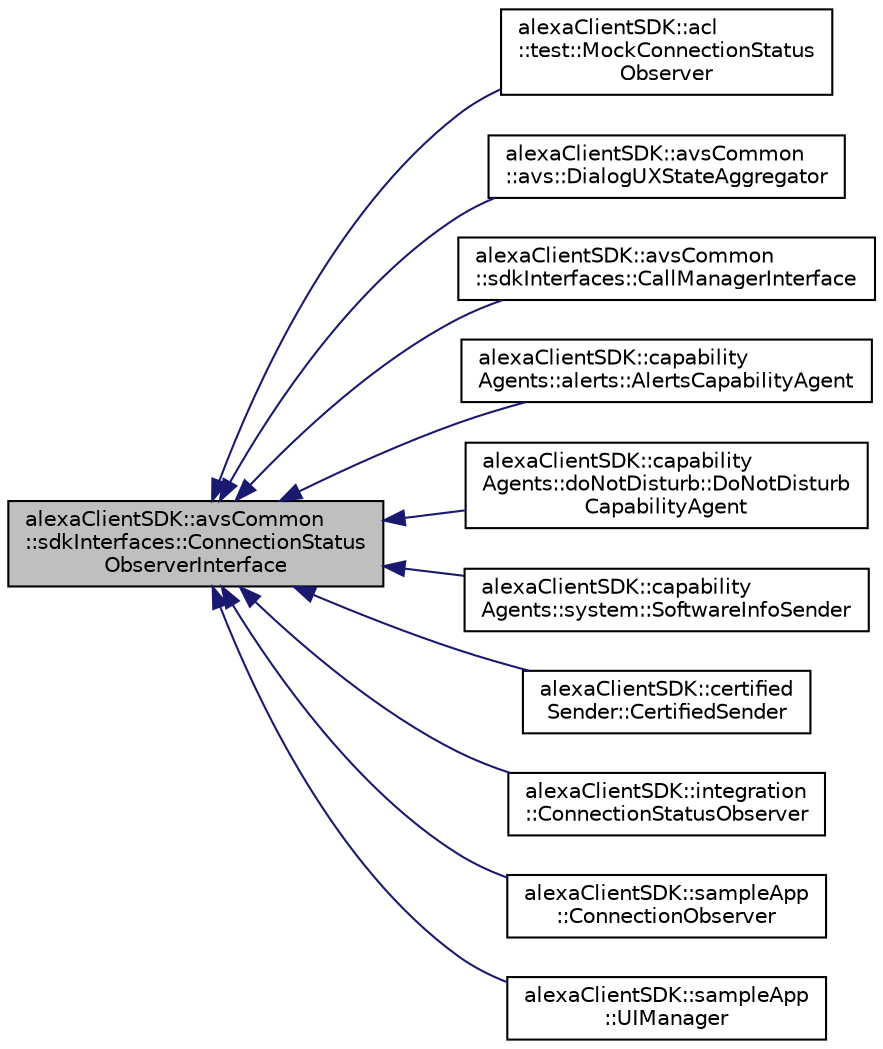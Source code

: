 digraph "alexaClientSDK::avsCommon::sdkInterfaces::ConnectionStatusObserverInterface"
{
  edge [fontname="Helvetica",fontsize="10",labelfontname="Helvetica",labelfontsize="10"];
  node [fontname="Helvetica",fontsize="10",shape=record];
  rankdir="LR";
  Node1 [label="alexaClientSDK::avsCommon\l::sdkInterfaces::ConnectionStatus\lObserverInterface",height=0.2,width=0.4,color="black", fillcolor="grey75", style="filled", fontcolor="black"];
  Node1 -> Node2 [dir="back",color="midnightblue",fontsize="10",style="solid",fontname="Helvetica"];
  Node2 [label="alexaClientSDK::acl\l::test::MockConnectionStatus\lObserver",height=0.2,width=0.4,color="black", fillcolor="white", style="filled",URL="$classalexa_client_s_d_k_1_1acl_1_1test_1_1_mock_connection_status_observer.html",tooltip="This class allows us to test ConnectionStatusObserver interaction. "];
  Node1 -> Node3 [dir="back",color="midnightblue",fontsize="10",style="solid",fontname="Helvetica"];
  Node3 [label="alexaClientSDK::avsCommon\l::avs::DialogUXStateAggregator",height=0.2,width=0.4,color="black", fillcolor="white", style="filled",URL="$classalexa_client_s_d_k_1_1avs_common_1_1avs_1_1_dialog_u_x_state_aggregator.html"];
  Node1 -> Node4 [dir="back",color="midnightblue",fontsize="10",style="solid",fontname="Helvetica"];
  Node4 [label="alexaClientSDK::avsCommon\l::sdkInterfaces::CallManagerInterface",height=0.2,width=0.4,color="black", fillcolor="white", style="filled",URL="$classalexa_client_s_d_k_1_1avs_common_1_1sdk_interfaces_1_1_call_manager_interface.html"];
  Node1 -> Node5 [dir="back",color="midnightblue",fontsize="10",style="solid",fontname="Helvetica"];
  Node5 [label="alexaClientSDK::capability\lAgents::alerts::AlertsCapabilityAgent",height=0.2,width=0.4,color="black", fillcolor="white", style="filled",URL="$classalexa_client_s_d_k_1_1capability_agents_1_1alerts_1_1_alerts_capability_agent.html"];
  Node1 -> Node6 [dir="back",color="midnightblue",fontsize="10",style="solid",fontname="Helvetica"];
  Node6 [label="alexaClientSDK::capability\lAgents::doNotDisturb::DoNotDisturb\lCapabilityAgent",height=0.2,width=0.4,color="black", fillcolor="white", style="filled",URL="$classalexa_client_s_d_k_1_1capability_agents_1_1do_not_disturb_1_1_do_not_disturb_capability_agent.html"];
  Node1 -> Node7 [dir="back",color="midnightblue",fontsize="10",style="solid",fontname="Helvetica"];
  Node7 [label="alexaClientSDK::capability\lAgents::system::SoftwareInfoSender",height=0.2,width=0.4,color="black", fillcolor="white", style="filled",URL="$classalexa_client_s_d_k_1_1capability_agents_1_1system_1_1_software_info_sender.html"];
  Node1 -> Node8 [dir="back",color="midnightblue",fontsize="10",style="solid",fontname="Helvetica"];
  Node8 [label="alexaClientSDK::certified\lSender::CertifiedSender",height=0.2,width=0.4,color="black", fillcolor="white", style="filled",URL="$classalexa_client_s_d_k_1_1certified_sender_1_1_certified_sender.html"];
  Node1 -> Node9 [dir="back",color="midnightblue",fontsize="10",style="solid",fontname="Helvetica"];
  Node9 [label="alexaClientSDK::integration\l::ConnectionStatusObserver",height=0.2,width=0.4,color="black", fillcolor="white", style="filled",URL="$classalexa_client_s_d_k_1_1integration_1_1_connection_status_observer.html"];
  Node1 -> Node10 [dir="back",color="midnightblue",fontsize="10",style="solid",fontname="Helvetica"];
  Node10 [label="alexaClientSDK::sampleApp\l::ConnectionObserver",height=0.2,width=0.4,color="black", fillcolor="white", style="filled",URL="$classalexa_client_s_d_k_1_1sample_app_1_1_connection_observer.html"];
  Node1 -> Node11 [dir="back",color="midnightblue",fontsize="10",style="solid",fontname="Helvetica"];
  Node11 [label="alexaClientSDK::sampleApp\l::UIManager",height=0.2,width=0.4,color="black", fillcolor="white", style="filled",URL="$classalexa_client_s_d_k_1_1sample_app_1_1_u_i_manager.html"];
}
